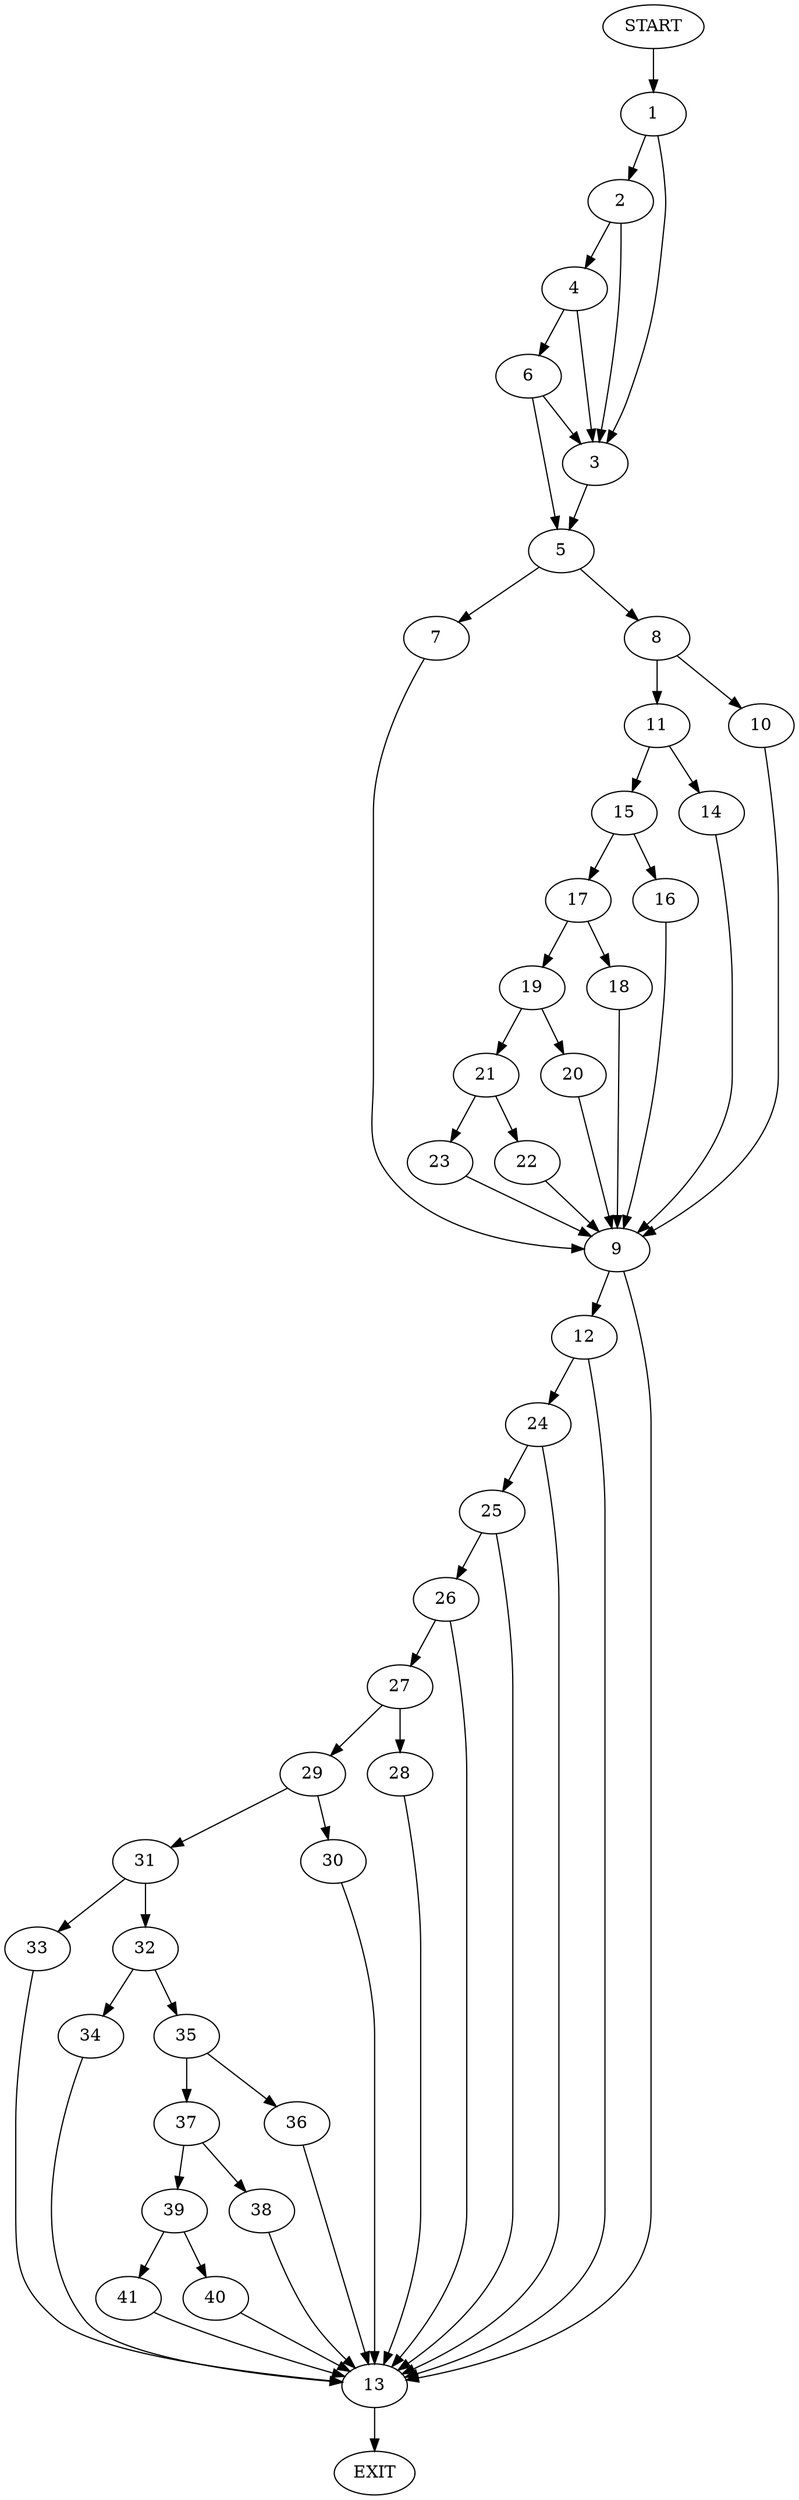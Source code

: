 digraph {
0 [label="START"]
42 [label="EXIT"]
0 -> 1
1 -> 2
1 -> 3
2 -> 3
2 -> 4
3 -> 5
4 -> 6
4 -> 3
6 -> 3
6 -> 5
5 -> 7
5 -> 8
7 -> 9
8 -> 10
8 -> 11
9 -> 12
9 -> 13
11 -> 14
11 -> 15
10 -> 9
14 -> 9
15 -> 16
15 -> 17
17 -> 18
17 -> 19
16 -> 9
19 -> 20
19 -> 21
18 -> 9
20 -> 9
21 -> 22
21 -> 23
22 -> 9
23 -> 9
12 -> 13
12 -> 24
13 -> 42
24 -> 13
24 -> 25
25 -> 13
25 -> 26
26 -> 27
26 -> 13
27 -> 28
27 -> 29
29 -> 30
29 -> 31
28 -> 13
30 -> 13
31 -> 32
31 -> 33
32 -> 34
32 -> 35
33 -> 13
35 -> 36
35 -> 37
34 -> 13
36 -> 13
37 -> 38
37 -> 39
38 -> 13
39 -> 40
39 -> 41
40 -> 13
41 -> 13
}
